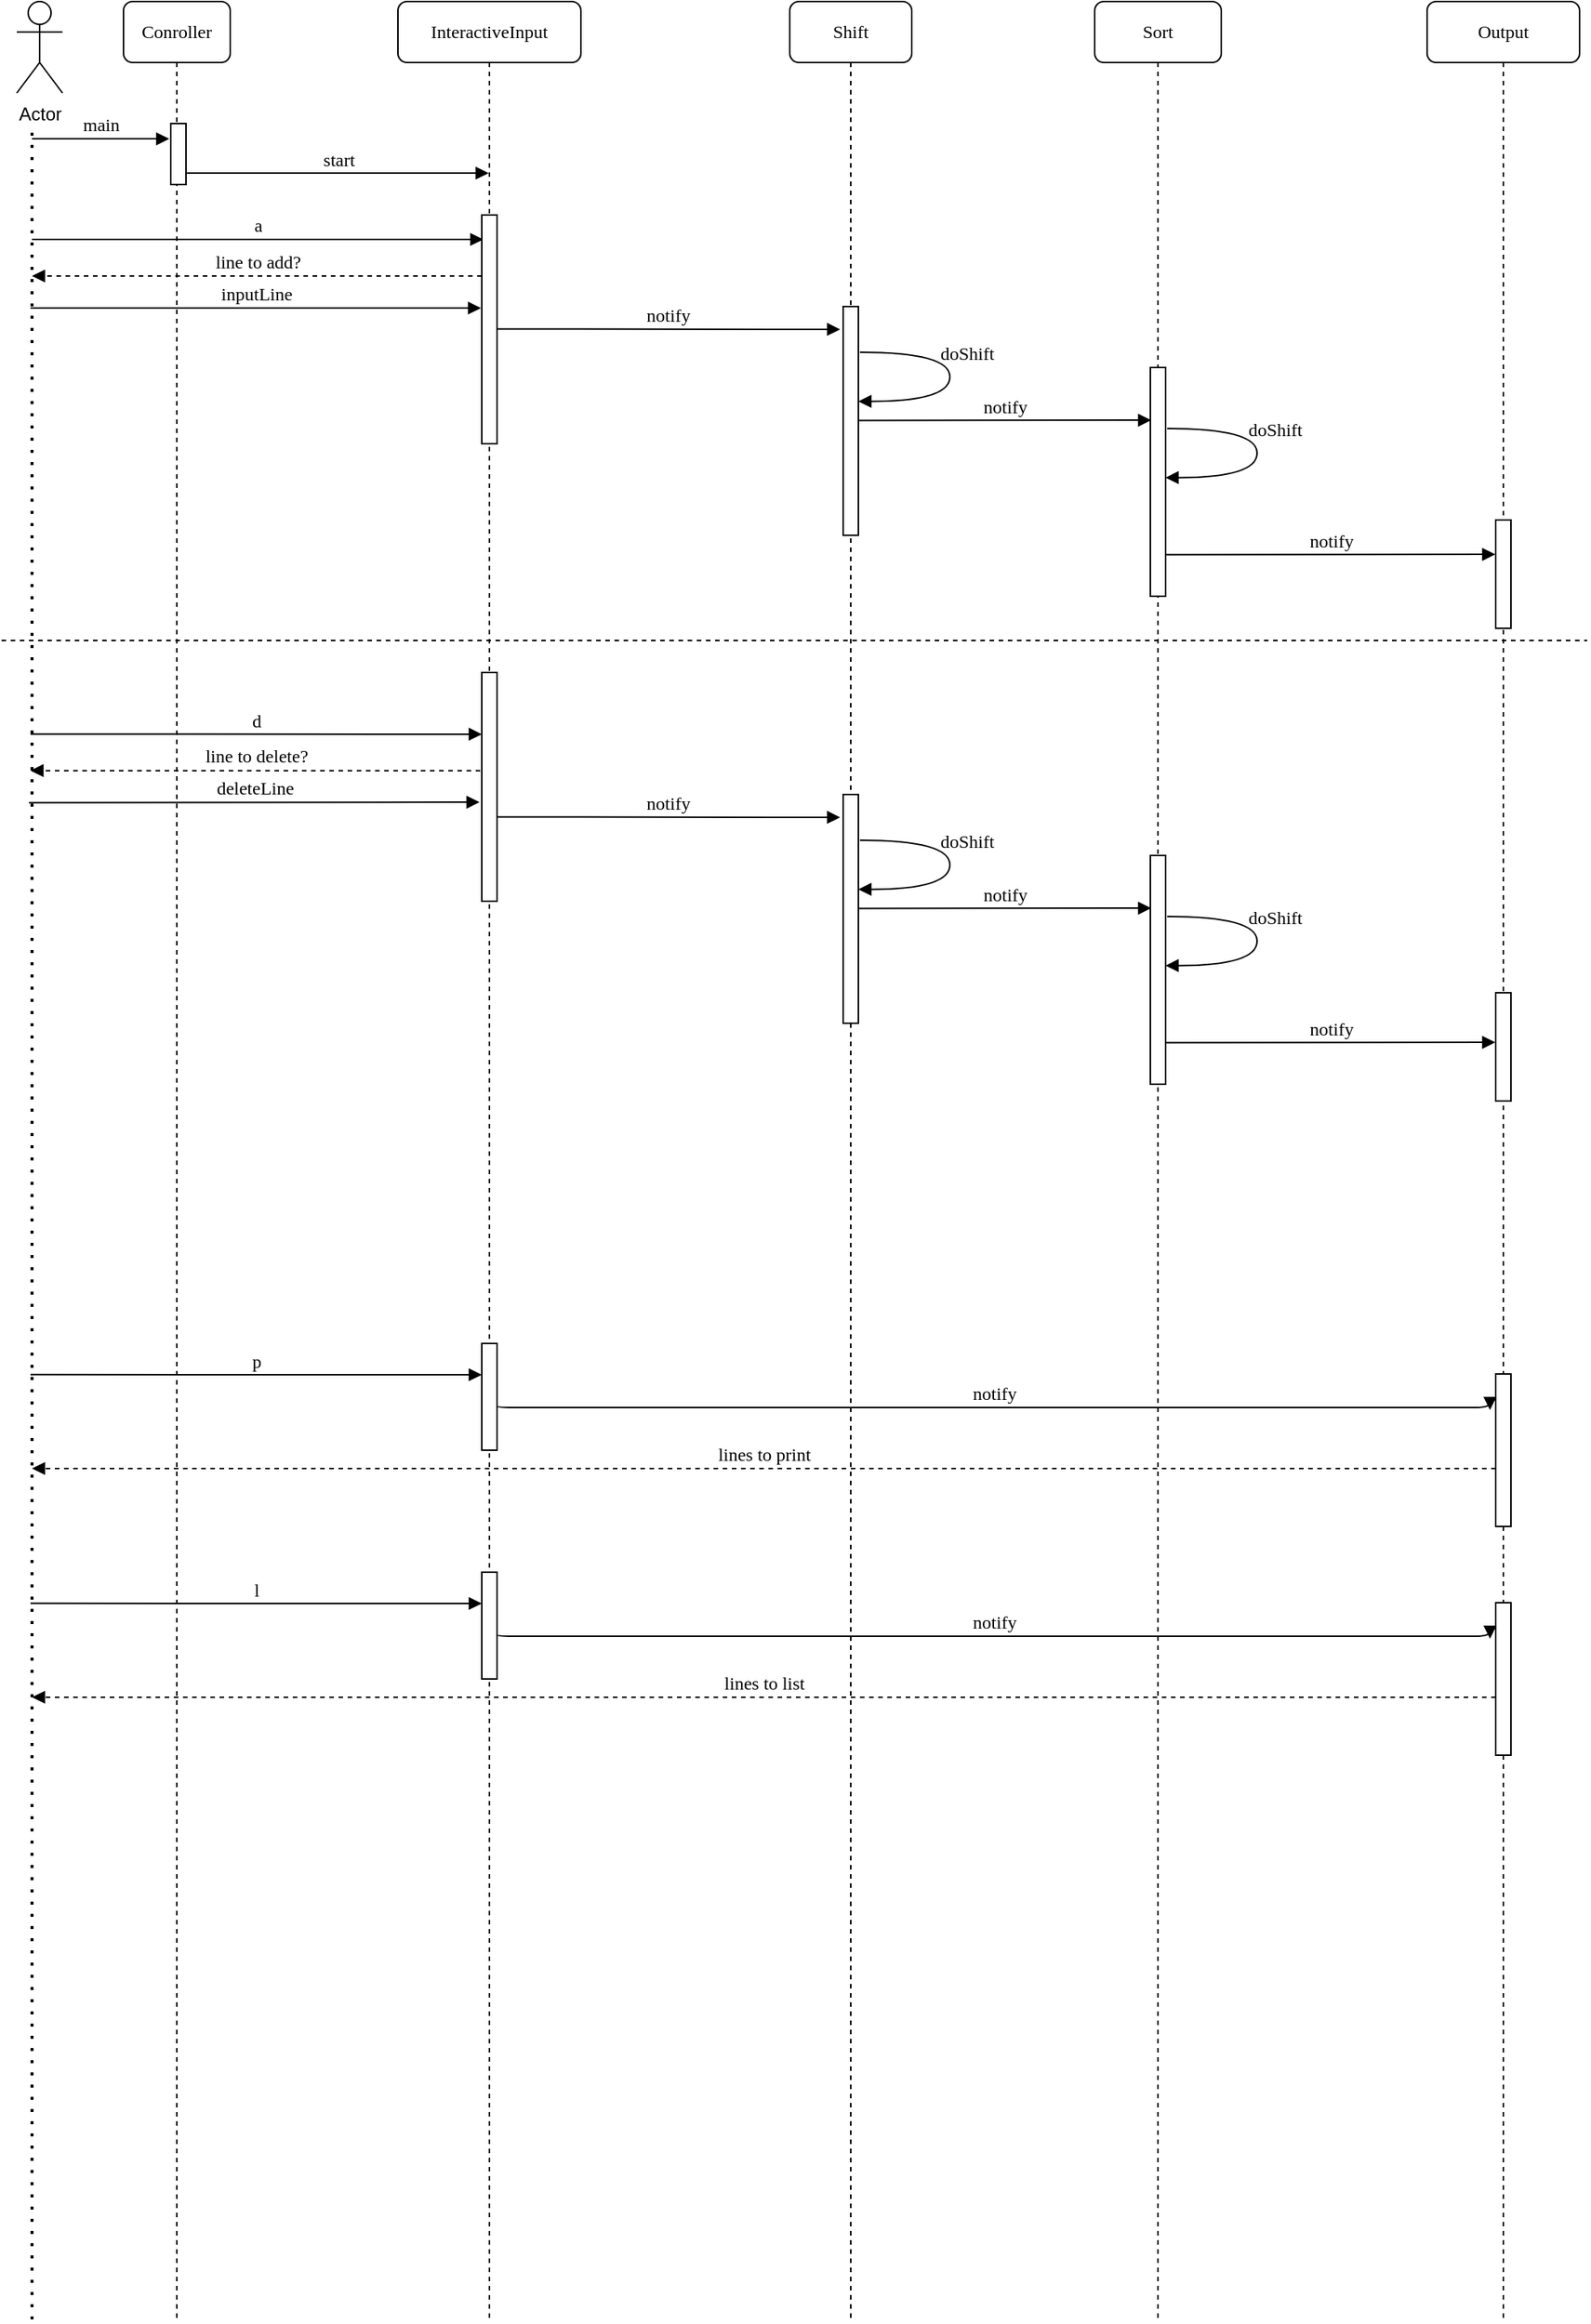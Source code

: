 <mxfile version="14.9.0" type="github">
  <diagram name="Page-1" id="13e1069c-82ec-6db2-03f1-153e76fe0fe0">
    <mxGraphModel dx="1269" dy="748" grid="1" gridSize="10" guides="1" tooltips="1" connect="1" arrows="1" fold="1" page="1" pageScale="1" pageWidth="1100" pageHeight="850" background="none" math="0" shadow="0">
      <root>
        <mxCell id="0" />
        <mxCell id="1" parent="0" />
        <mxCell id="7baba1c4bc27f4b0-3" value="InteractiveInput" style="shape=umlLifeline;perimeter=lifelinePerimeter;whiteSpace=wrap;html=1;container=1;collapsible=0;recursiveResize=0;outlineConnect=0;rounded=1;shadow=0;comic=0;labelBackgroundColor=none;strokeWidth=1;fontFamily=Verdana;fontSize=12;align=center;" parent="1" vertex="1">
          <mxGeometry x="260" y="80" width="120" height="1520" as="geometry" />
        </mxCell>
        <mxCell id="7baba1c4bc27f4b0-4" value="Shift" style="shape=umlLifeline;perimeter=lifelinePerimeter;whiteSpace=wrap;html=1;container=1;collapsible=0;recursiveResize=0;outlineConnect=0;rounded=1;shadow=0;comic=0;labelBackgroundColor=none;strokeWidth=1;fontFamily=Verdana;fontSize=12;align=center;" parent="1" vertex="1">
          <mxGeometry x="517" y="80" width="80" height="1520" as="geometry" />
        </mxCell>
        <mxCell id="7baba1c4bc27f4b0-6" value="Sort" style="shape=umlLifeline;perimeter=lifelinePerimeter;whiteSpace=wrap;html=1;container=1;collapsible=0;recursiveResize=0;outlineConnect=0;rounded=1;shadow=0;comic=0;labelBackgroundColor=none;strokeWidth=1;fontFamily=Verdana;fontSize=12;align=center;" parent="1" vertex="1">
          <mxGeometry x="717" y="80" width="83" height="1520" as="geometry" />
        </mxCell>
        <mxCell id="7baba1c4bc27f4b0-7" value="Output" style="shape=umlLifeline;perimeter=lifelinePerimeter;whiteSpace=wrap;html=1;container=1;collapsible=0;recursiveResize=0;outlineConnect=0;rounded=1;shadow=0;comic=0;labelBackgroundColor=none;strokeWidth=1;fontFamily=Verdana;fontSize=12;align=center;" parent="1" vertex="1">
          <mxGeometry x="935" y="80" width="100" height="1520" as="geometry" />
        </mxCell>
        <mxCell id="7baba1c4bc27f4b0-8" value="Conroller" style="shape=umlLifeline;perimeter=lifelinePerimeter;whiteSpace=wrap;html=1;container=1;collapsible=0;recursiveResize=0;outlineConnect=0;rounded=1;shadow=0;comic=0;labelBackgroundColor=none;strokeWidth=1;fontFamily=Verdana;fontSize=12;align=center;" parent="1" vertex="1">
          <mxGeometry x="80" y="80" width="70" height="1520" as="geometry" />
        </mxCell>
        <mxCell id="7baba1c4bc27f4b0-9" value="" style="html=1;points=[];perimeter=orthogonalPerimeter;rounded=0;shadow=0;comic=0;labelBackgroundColor=none;strokeWidth=1;fontFamily=Verdana;fontSize=12;align=center;" parent="7baba1c4bc27f4b0-8" vertex="1">
          <mxGeometry x="31" y="80" width="10" height="40" as="geometry" />
        </mxCell>
        <mxCell id="v2sNKhrYKezQcKQ5aqy3-1" value="Actor" style="shape=umlActor;verticalLabelPosition=bottom;verticalAlign=top;html=1;outlineConnect=0;" parent="1" vertex="1">
          <mxGeometry x="10" y="80" width="30" height="60" as="geometry" />
        </mxCell>
        <mxCell id="v2sNKhrYKezQcKQ5aqy3-5" value="" style="endArrow=none;dashed=1;html=1;dashPattern=1 3;strokeWidth=2;" parent="1" edge="1">
          <mxGeometry width="50" height="50" relative="1" as="geometry">
            <mxPoint x="20" y="1600" as="sourcePoint" />
            <mxPoint x="20" y="160" as="targetPoint" />
          </mxGeometry>
        </mxCell>
        <mxCell id="hwUWDgS9RtKuWDAsTBJB-3" value="start" style="html=1;verticalAlign=bottom;endArrow=block;labelBackgroundColor=none;fontFamily=Verdana;fontSize=12;edgeStyle=elbowEdgeStyle;elbow=vertical;exitX=1.06;exitY=0.064;exitDx=0;exitDy=0;exitPerimeter=0;" parent="1" edge="1">
          <mxGeometry relative="1" as="geometry">
            <mxPoint x="121.6" y="192.56" as="sourcePoint" />
            <mxPoint x="319.5" y="192.526" as="targetPoint" />
          </mxGeometry>
        </mxCell>
        <mxCell id="GuuvEOTeNEV0MSkpKMg_-1" value="a" style="html=1;verticalAlign=bottom;endArrow=block;labelBackgroundColor=none;fontFamily=Verdana;fontSize=12;edgeStyle=elbowEdgeStyle;elbow=vertical;entryX=0.1;entryY=0.107;entryDx=0;entryDy=0;entryPerimeter=0;" edge="1" parent="1" target="GuuvEOTeNEV0MSkpKMg_-3">
          <mxGeometry relative="1" as="geometry">
            <mxPoint x="20" y="236" as="sourcePoint" />
            <mxPoint x="290" y="236" as="targetPoint" />
          </mxGeometry>
        </mxCell>
        <mxCell id="GuuvEOTeNEV0MSkpKMg_-3" value="" style="html=1;points=[];perimeter=orthogonalPerimeter;rounded=0;shadow=0;comic=0;labelBackgroundColor=none;strokeWidth=1;fontFamily=Verdana;fontSize=12;align=center;" vertex="1" parent="1">
          <mxGeometry x="315" y="220" width="10" height="150" as="geometry" />
        </mxCell>
        <mxCell id="GuuvEOTeNEV0MSkpKMg_-4" value="notify" style="html=1;verticalAlign=bottom;endArrow=block;labelBackgroundColor=none;fontFamily=Verdana;fontSize=12;edgeStyle=elbowEdgeStyle;elbow=vertical;" edge="1" parent="1">
          <mxGeometry relative="1" as="geometry">
            <mxPoint x="325" y="294.75" as="sourcePoint" />
            <mxPoint x="550" y="295" as="targetPoint" />
          </mxGeometry>
        </mxCell>
        <mxCell id="GuuvEOTeNEV0MSkpKMg_-5" value="" style="html=1;points=[];perimeter=orthogonalPerimeter;rounded=0;shadow=0;comic=0;labelBackgroundColor=none;strokeWidth=1;fontFamily=Verdana;fontSize=12;align=center;" vertex="1" parent="1">
          <mxGeometry x="552" y="280" width="10" height="150" as="geometry" />
        </mxCell>
        <mxCell id="GuuvEOTeNEV0MSkpKMg_-6" value="line to add?" style="html=1;verticalAlign=bottom;endArrow=block;labelBackgroundColor=none;fontFamily=Verdana;fontSize=12;edgeStyle=elbowEdgeStyle;elbow=vertical;exitX=0;exitY=0.267;exitDx=0;exitDy=0;exitPerimeter=0;dashed=1;" edge="1" parent="1" source="GuuvEOTeNEV0MSkpKMg_-3">
          <mxGeometry relative="1" as="geometry">
            <mxPoint x="310" y="260" as="sourcePoint" />
            <mxPoint x="20" y="260" as="targetPoint" />
            <Array as="points">
              <mxPoint x="150" y="260" />
            </Array>
          </mxGeometry>
        </mxCell>
        <mxCell id="GuuvEOTeNEV0MSkpKMg_-7" value="inputLine" style="html=1;verticalAlign=bottom;endArrow=block;labelBackgroundColor=none;fontFamily=Verdana;fontSize=12;edgeStyle=elbowEdgeStyle;elbow=vertical;entryX=-0.05;entryY=0.397;entryDx=0;entryDy=0;entryPerimeter=0;" edge="1" parent="1">
          <mxGeometry relative="1" as="geometry">
            <mxPoint x="19" y="281" as="sourcePoint" />
            <mxPoint x="314.5" y="280.55" as="targetPoint" />
          </mxGeometry>
        </mxCell>
        <mxCell id="GuuvEOTeNEV0MSkpKMg_-8" value="notify" style="html=1;verticalAlign=bottom;endArrow=block;labelBackgroundColor=none;fontFamily=Verdana;fontSize=12;edgeStyle=elbowEdgeStyle;elbow=vertical;entryX=0.05;entryY=0.227;entryDx=0;entryDy=0;entryPerimeter=0;" edge="1" parent="1" target="GuuvEOTeNEV0MSkpKMg_-9">
          <mxGeometry relative="1" as="geometry">
            <mxPoint x="562" y="354.75" as="sourcePoint" />
            <mxPoint x="787" y="355" as="targetPoint" />
          </mxGeometry>
        </mxCell>
        <mxCell id="GuuvEOTeNEV0MSkpKMg_-9" value="" style="html=1;points=[];perimeter=orthogonalPerimeter;rounded=0;shadow=0;comic=0;labelBackgroundColor=none;strokeWidth=1;fontFamily=Verdana;fontSize=12;align=center;" vertex="1" parent="1">
          <mxGeometry x="753.5" y="320" width="10" height="150" as="geometry" />
        </mxCell>
        <mxCell id="GuuvEOTeNEV0MSkpKMg_-13" value="doShift" style="html=1;verticalAlign=bottom;endArrow=block;labelBackgroundColor=none;fontFamily=Verdana;fontSize=12;elbow=vertical;edgeStyle=orthogonalEdgeStyle;curved=1;exitX=1.1;exitY=0.2;exitDx=0;exitDy=0;exitPerimeter=0;" edge="1" parent="1" source="GuuvEOTeNEV0MSkpKMg_-5">
          <mxGeometry x="-0.093" y="11" relative="1" as="geometry">
            <mxPoint x="568" y="310" as="sourcePoint" />
            <mxPoint x="561.997" y="342.2" as="targetPoint" />
            <Array as="points">
              <mxPoint x="622" y="310" />
              <mxPoint x="622" y="342" />
            </Array>
            <mxPoint as="offset" />
          </mxGeometry>
        </mxCell>
        <mxCell id="GuuvEOTeNEV0MSkpKMg_-15" value="" style="html=1;points=[];perimeter=orthogonalPerimeter;rounded=0;shadow=0;comic=0;labelBackgroundColor=none;strokeWidth=1;fontFamily=Verdana;fontSize=12;align=center;" vertex="1" parent="1">
          <mxGeometry x="980" y="420" width="10" height="71" as="geometry" />
        </mxCell>
        <mxCell id="GuuvEOTeNEV0MSkpKMg_-16" value="notify" style="html=1;verticalAlign=bottom;endArrow=block;labelBackgroundColor=none;fontFamily=Verdana;fontSize=12;edgeStyle=elbowEdgeStyle;elbow=vertical;entryX=-0.029;entryY=0.204;entryDx=0;entryDy=0;entryPerimeter=0;" edge="1" parent="1">
          <mxGeometry relative="1" as="geometry">
            <mxPoint x="763.5" y="442.7" as="sourcePoint" />
            <mxPoint x="979.71" y="442.6" as="targetPoint" />
          </mxGeometry>
        </mxCell>
        <mxCell id="GuuvEOTeNEV0MSkpKMg_-17" value="main" style="html=1;verticalAlign=bottom;endArrow=block;labelBackgroundColor=none;fontFamily=Verdana;fontSize=12;edgeStyle=elbowEdgeStyle;elbow=horizontal;exitX=1.06;exitY=0.064;exitDx=0;exitDy=0;exitPerimeter=0;" edge="1" parent="1">
          <mxGeometry relative="1" as="geometry">
            <mxPoint x="20.0" y="170.03" as="sourcePoint" />
            <mxPoint x="110" y="170" as="targetPoint" />
          </mxGeometry>
        </mxCell>
        <mxCell id="GuuvEOTeNEV0MSkpKMg_-18" value="doShift" style="html=1;verticalAlign=bottom;endArrow=block;labelBackgroundColor=none;fontFamily=Verdana;fontSize=12;elbow=vertical;edgeStyle=orthogonalEdgeStyle;curved=1;exitX=1.1;exitY=0.2;exitDx=0;exitDy=0;exitPerimeter=0;" edge="1" parent="1">
          <mxGeometry x="-0.093" y="11" relative="1" as="geometry">
            <mxPoint x="764.5" y="360" as="sourcePoint" />
            <mxPoint x="763.497" y="392.2" as="targetPoint" />
            <Array as="points">
              <mxPoint x="823.5" y="360" />
              <mxPoint x="823.5" y="392" />
            </Array>
            <mxPoint as="offset" />
          </mxGeometry>
        </mxCell>
        <mxCell id="GuuvEOTeNEV0MSkpKMg_-19" value="d" style="html=1;verticalAlign=bottom;endArrow=block;labelBackgroundColor=none;fontFamily=Verdana;fontSize=12;edgeStyle=elbowEdgeStyle;elbow=vertical;entryX=0.1;entryY=0.107;entryDx=0;entryDy=0;entryPerimeter=0;" edge="1" parent="1">
          <mxGeometry relative="1" as="geometry">
            <mxPoint x="19" y="560.32" as="sourcePoint" />
            <mxPoint x="315" y="560.37" as="targetPoint" />
          </mxGeometry>
        </mxCell>
        <mxCell id="GuuvEOTeNEV0MSkpKMg_-20" value="line to delete?" style="html=1;verticalAlign=bottom;endArrow=block;labelBackgroundColor=none;fontFamily=Verdana;fontSize=12;edgeStyle=elbowEdgeStyle;elbow=vertical;exitX=0;exitY=0.267;exitDx=0;exitDy=0;exitPerimeter=0;dashed=1;" edge="1" parent="1">
          <mxGeometry relative="1" as="geometry">
            <mxPoint x="314" y="584.37" as="sourcePoint" />
            <mxPoint x="19" y="584.32" as="targetPoint" />
            <Array as="points">
              <mxPoint x="149" y="584.32" />
            </Array>
          </mxGeometry>
        </mxCell>
        <mxCell id="GuuvEOTeNEV0MSkpKMg_-21" value="deleteLine" style="html=1;verticalAlign=bottom;endArrow=block;labelBackgroundColor=none;fontFamily=Verdana;fontSize=12;edgeStyle=elbowEdgeStyle;elbow=vertical;entryX=-0.05;entryY=0.397;entryDx=0;entryDy=0;entryPerimeter=0;" edge="1" parent="1">
          <mxGeometry relative="1" as="geometry">
            <mxPoint x="18" y="605.32" as="sourcePoint" />
            <mxPoint x="313.5" y="604.87" as="targetPoint" />
          </mxGeometry>
        </mxCell>
        <mxCell id="GuuvEOTeNEV0MSkpKMg_-22" value="" style="html=1;points=[];perimeter=orthogonalPerimeter;rounded=0;shadow=0;comic=0;labelBackgroundColor=none;strokeWidth=1;fontFamily=Verdana;fontSize=12;align=center;" vertex="1" parent="1">
          <mxGeometry x="315" y="520" width="10" height="150" as="geometry" />
        </mxCell>
        <mxCell id="GuuvEOTeNEV0MSkpKMg_-24" value="" style="endArrow=none;html=1;dashed=1;" edge="1" parent="1">
          <mxGeometry width="50" height="50" relative="1" as="geometry">
            <mxPoint y="499" as="sourcePoint" />
            <mxPoint x="1040" y="499" as="targetPoint" />
          </mxGeometry>
        </mxCell>
        <mxCell id="GuuvEOTeNEV0MSkpKMg_-25" value="notify" style="html=1;verticalAlign=bottom;endArrow=block;labelBackgroundColor=none;fontFamily=Verdana;fontSize=12;edgeStyle=elbowEdgeStyle;elbow=vertical;" edge="1" parent="1">
          <mxGeometry relative="1" as="geometry">
            <mxPoint x="325" y="614.75" as="sourcePoint" />
            <mxPoint x="550" y="615" as="targetPoint" />
          </mxGeometry>
        </mxCell>
        <mxCell id="GuuvEOTeNEV0MSkpKMg_-26" value="" style="html=1;points=[];perimeter=orthogonalPerimeter;rounded=0;shadow=0;comic=0;labelBackgroundColor=none;strokeWidth=1;fontFamily=Verdana;fontSize=12;align=center;" vertex="1" parent="1">
          <mxGeometry x="552" y="600" width="10" height="150" as="geometry" />
        </mxCell>
        <mxCell id="GuuvEOTeNEV0MSkpKMg_-27" value="notify" style="html=1;verticalAlign=bottom;endArrow=block;labelBackgroundColor=none;fontFamily=Verdana;fontSize=12;edgeStyle=elbowEdgeStyle;elbow=vertical;entryX=0.05;entryY=0.227;entryDx=0;entryDy=0;entryPerimeter=0;" edge="1" parent="1" target="GuuvEOTeNEV0MSkpKMg_-28">
          <mxGeometry relative="1" as="geometry">
            <mxPoint x="562" y="674.75" as="sourcePoint" />
            <mxPoint x="787" y="675" as="targetPoint" />
          </mxGeometry>
        </mxCell>
        <mxCell id="GuuvEOTeNEV0MSkpKMg_-28" value="" style="html=1;points=[];perimeter=orthogonalPerimeter;rounded=0;shadow=0;comic=0;labelBackgroundColor=none;strokeWidth=1;fontFamily=Verdana;fontSize=12;align=center;" vertex="1" parent="1">
          <mxGeometry x="753.5" y="640" width="10" height="150" as="geometry" />
        </mxCell>
        <mxCell id="GuuvEOTeNEV0MSkpKMg_-29" value="doShift" style="html=1;verticalAlign=bottom;endArrow=block;labelBackgroundColor=none;fontFamily=Verdana;fontSize=12;elbow=vertical;edgeStyle=orthogonalEdgeStyle;curved=1;exitX=1.1;exitY=0.2;exitDx=0;exitDy=0;exitPerimeter=0;" edge="1" parent="1" source="GuuvEOTeNEV0MSkpKMg_-26">
          <mxGeometry x="-0.093" y="11" relative="1" as="geometry">
            <mxPoint x="568" y="630" as="sourcePoint" />
            <mxPoint x="561.997" y="662.2" as="targetPoint" />
            <Array as="points">
              <mxPoint x="622" y="630" />
              <mxPoint x="622" y="662" />
            </Array>
            <mxPoint as="offset" />
          </mxGeometry>
        </mxCell>
        <mxCell id="GuuvEOTeNEV0MSkpKMg_-30" value="notify" style="html=1;verticalAlign=bottom;endArrow=block;labelBackgroundColor=none;fontFamily=Verdana;fontSize=12;edgeStyle=elbowEdgeStyle;elbow=vertical;entryX=-0.029;entryY=0.204;entryDx=0;entryDy=0;entryPerimeter=0;" edge="1" parent="1">
          <mxGeometry relative="1" as="geometry">
            <mxPoint x="763.5" y="762.7" as="sourcePoint" />
            <mxPoint x="979.71" y="762.6" as="targetPoint" />
          </mxGeometry>
        </mxCell>
        <mxCell id="GuuvEOTeNEV0MSkpKMg_-31" value="doShift" style="html=1;verticalAlign=bottom;endArrow=block;labelBackgroundColor=none;fontFamily=Verdana;fontSize=12;elbow=vertical;edgeStyle=orthogonalEdgeStyle;curved=1;exitX=1.1;exitY=0.2;exitDx=0;exitDy=0;exitPerimeter=0;" edge="1" parent="1">
          <mxGeometry x="-0.093" y="11" relative="1" as="geometry">
            <mxPoint x="764.5" y="680" as="sourcePoint" />
            <mxPoint x="763.497" y="712.2" as="targetPoint" />
            <Array as="points">
              <mxPoint x="823.5" y="680" />
              <mxPoint x="823.5" y="712" />
            </Array>
            <mxPoint as="offset" />
          </mxGeometry>
        </mxCell>
        <mxCell id="GuuvEOTeNEV0MSkpKMg_-32" value="" style="html=1;points=[];perimeter=orthogonalPerimeter;rounded=0;shadow=0;comic=0;labelBackgroundColor=none;strokeWidth=1;fontFamily=Verdana;fontSize=12;align=center;" vertex="1" parent="1">
          <mxGeometry x="980" y="730" width="10" height="71" as="geometry" />
        </mxCell>
        <mxCell id="GuuvEOTeNEV0MSkpKMg_-34" value="" style="html=1;points=[];perimeter=orthogonalPerimeter;rounded=0;shadow=0;comic=0;labelBackgroundColor=none;strokeWidth=1;fontFamily=Verdana;fontSize=12;align=center;" vertex="1" parent="1">
          <mxGeometry x="980" y="980" width="10" height="100" as="geometry" />
        </mxCell>
        <mxCell id="GuuvEOTeNEV0MSkpKMg_-35" value="lines to print" style="html=1;verticalAlign=bottom;endArrow=block;labelBackgroundColor=none;fontFamily=Verdana;fontSize=12;edgeStyle=elbowEdgeStyle;elbow=vertical;exitX=0;exitY=0.267;exitDx=0;exitDy=0;exitPerimeter=0;dashed=1;" edge="1" parent="1">
          <mxGeometry relative="1" as="geometry">
            <mxPoint x="980" y="1042.05" as="sourcePoint" />
            <mxPoint x="20" y="1042" as="targetPoint" />
            <Array as="points">
              <mxPoint x="1125" y="1042" />
            </Array>
          </mxGeometry>
        </mxCell>
        <mxCell id="GuuvEOTeNEV0MSkpKMg_-40" value="" style="html=1;points=[];perimeter=orthogonalPerimeter;rounded=0;shadow=0;comic=0;labelBackgroundColor=none;strokeWidth=1;fontFamily=Verdana;fontSize=12;align=center;" vertex="1" parent="1">
          <mxGeometry x="315" y="960" width="10" height="70" as="geometry" />
        </mxCell>
        <mxCell id="GuuvEOTeNEV0MSkpKMg_-42" value="p" style="html=1;verticalAlign=bottom;endArrow=block;labelBackgroundColor=none;fontFamily=Verdana;fontSize=12;edgeStyle=elbowEdgeStyle;elbow=vertical;entryX=0.1;entryY=0.107;entryDx=0;entryDy=0;entryPerimeter=0;" edge="1" parent="1">
          <mxGeometry relative="1" as="geometry">
            <mxPoint x="19" y="980.43" as="sourcePoint" />
            <mxPoint x="315" y="980.48" as="targetPoint" />
          </mxGeometry>
        </mxCell>
        <mxCell id="GuuvEOTeNEV0MSkpKMg_-43" value="notify" style="html=1;verticalAlign=bottom;endArrow=block;labelBackgroundColor=none;fontFamily=Verdana;fontSize=12;edgeStyle=elbowEdgeStyle;elbow=vertical;entryX=-0.374;entryY=0.236;entryDx=0;entryDy=0;entryPerimeter=0;" edge="1" parent="1" target="GuuvEOTeNEV0MSkpKMg_-34">
          <mxGeometry relative="1" as="geometry">
            <mxPoint x="325" y="1000.0" as="sourcePoint" />
            <mxPoint x="621" y="1000.05" as="targetPoint" />
          </mxGeometry>
        </mxCell>
        <mxCell id="GuuvEOTeNEV0MSkpKMg_-44" value="" style="html=1;points=[];perimeter=orthogonalPerimeter;rounded=0;shadow=0;comic=0;labelBackgroundColor=none;strokeWidth=1;fontFamily=Verdana;fontSize=12;align=center;" vertex="1" parent="1">
          <mxGeometry x="980" y="1130" width="10" height="100" as="geometry" />
        </mxCell>
        <mxCell id="GuuvEOTeNEV0MSkpKMg_-45" value="lines to list" style="html=1;verticalAlign=bottom;endArrow=block;labelBackgroundColor=none;fontFamily=Verdana;fontSize=12;edgeStyle=elbowEdgeStyle;elbow=vertical;exitX=0;exitY=0.267;exitDx=0;exitDy=0;exitPerimeter=0;dashed=1;" edge="1" parent="1">
          <mxGeometry relative="1" as="geometry">
            <mxPoint x="980" y="1192.05" as="sourcePoint" />
            <mxPoint x="20" y="1192" as="targetPoint" />
            <Array as="points">
              <mxPoint x="1125" y="1192" />
            </Array>
          </mxGeometry>
        </mxCell>
        <mxCell id="GuuvEOTeNEV0MSkpKMg_-46" value="" style="html=1;points=[];perimeter=orthogonalPerimeter;rounded=0;shadow=0;comic=0;labelBackgroundColor=none;strokeWidth=1;fontFamily=Verdana;fontSize=12;align=center;" vertex="1" parent="1">
          <mxGeometry x="315" y="1110" width="10" height="70" as="geometry" />
        </mxCell>
        <mxCell id="GuuvEOTeNEV0MSkpKMg_-47" value="l" style="html=1;verticalAlign=bottom;endArrow=block;labelBackgroundColor=none;fontFamily=Verdana;fontSize=12;edgeStyle=elbowEdgeStyle;elbow=vertical;entryX=0.1;entryY=0.107;entryDx=0;entryDy=0;entryPerimeter=0;" edge="1" parent="1">
          <mxGeometry relative="1" as="geometry">
            <mxPoint x="19" y="1130.43" as="sourcePoint" />
            <mxPoint x="315" y="1130.48" as="targetPoint" />
          </mxGeometry>
        </mxCell>
        <mxCell id="GuuvEOTeNEV0MSkpKMg_-48" value="notify" style="html=1;verticalAlign=bottom;endArrow=block;labelBackgroundColor=none;fontFamily=Verdana;fontSize=12;edgeStyle=elbowEdgeStyle;elbow=vertical;entryX=-0.374;entryY=0.236;entryDx=0;entryDy=0;entryPerimeter=0;" edge="1" parent="1" target="GuuvEOTeNEV0MSkpKMg_-44">
          <mxGeometry relative="1" as="geometry">
            <mxPoint x="325" y="1150" as="sourcePoint" />
            <mxPoint x="621" y="1150.05" as="targetPoint" />
          </mxGeometry>
        </mxCell>
      </root>
    </mxGraphModel>
  </diagram>
</mxfile>
